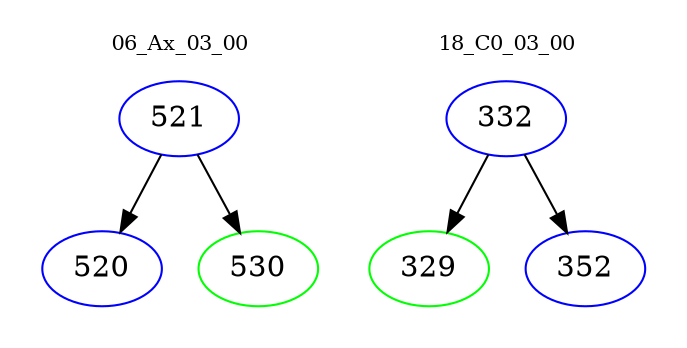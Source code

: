 digraph{
subgraph cluster_0 {
color = white
label = "06_Ax_03_00";
fontsize=10;
T0_521 [label="521", color="blue"]
T0_521 -> T0_520 [color="black"]
T0_520 [label="520", color="blue"]
T0_521 -> T0_530 [color="black"]
T0_530 [label="530", color="green"]
}
subgraph cluster_1 {
color = white
label = "18_C0_03_00";
fontsize=10;
T1_332 [label="332", color="blue"]
T1_332 -> T1_329 [color="black"]
T1_329 [label="329", color="green"]
T1_332 -> T1_352 [color="black"]
T1_352 [label="352", color="blue"]
}
}

